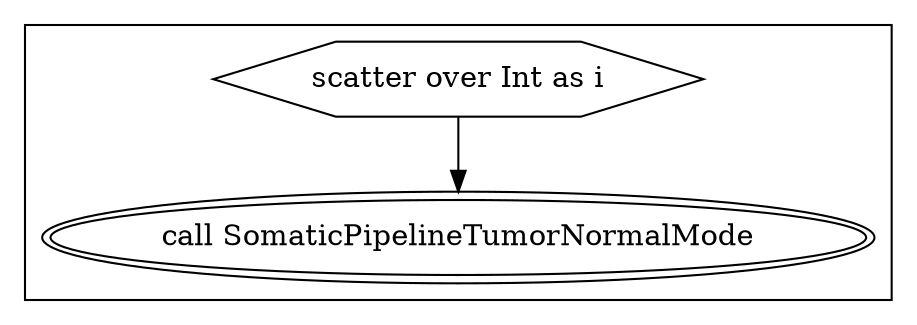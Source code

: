 digraph ScatterSomaticpipelineTumorNormalMode {
  #rankdir=LR;
  compound=true;

  # Links
  SCATTER_0_VARIABLE_i -> CALL_SomaticPipelineTumorNormalMode

  # Nodes
  subgraph cluster_0 {
    style="filled,solid";
    fillcolor=white;
    CALL_SomaticPipelineTumorNormalMode [label="call SomaticPipelineTumorNormalMode";shape="oval";peripheries=2]
    SCATTER_0_VARIABLE_i [shape="hexagon" label="scatter over Int as i"]
  }
}
